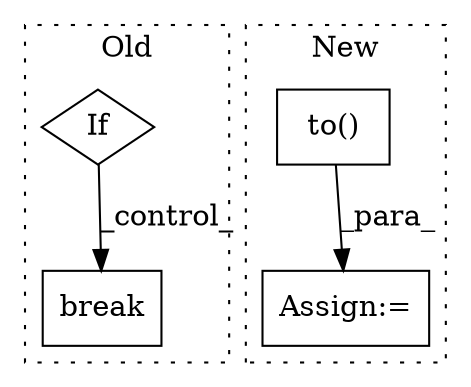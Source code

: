 digraph G {
subgraph cluster0 {
1 [label="break" a="94" s="42129" l="5" shape="box"];
3 [label="If" a="96" s="42077" l="3" shape="diamond"];
label = "Old";
style="dotted";
}
subgraph cluster1 {
2 [label="to()" a="75" s="41187,41201" l="8,1" shape="box"];
4 [label="Assign:=" a="68" s="42788" l="3" shape="box"];
label = "New";
style="dotted";
}
2 -> 4 [label="_para_"];
3 -> 1 [label="_control_"];
}